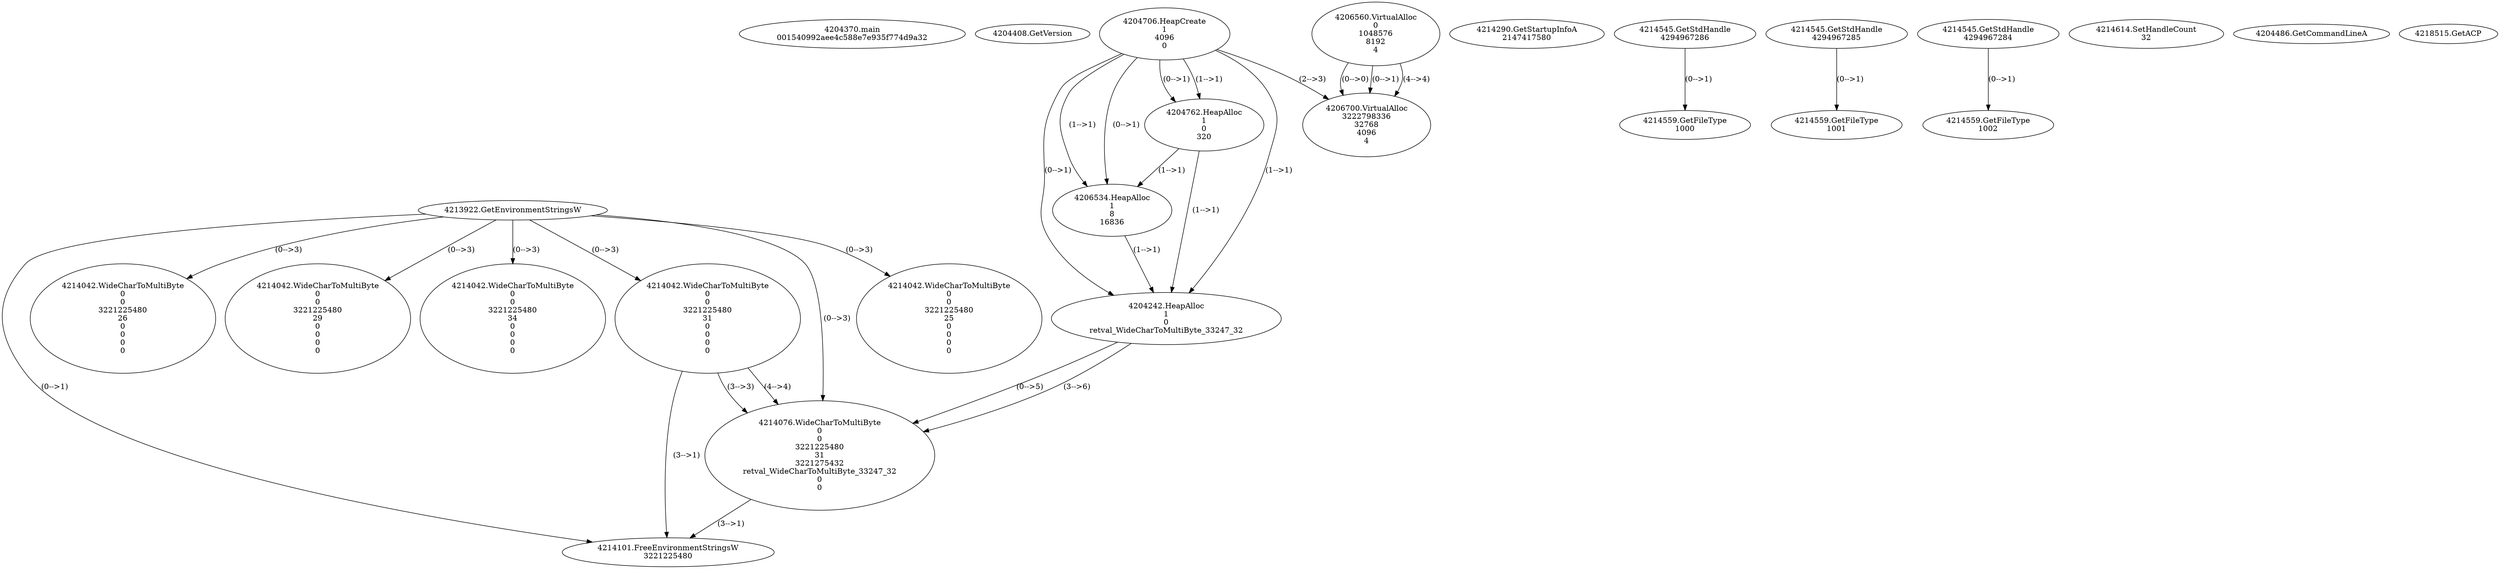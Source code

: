 // Global SCDG with merge call
digraph {
	0 [label="4204370.main
001540992aee4c588e7e935f774d9a32"]
	1 [label="4204408.GetVersion
"]
	2 [label="4204706.HeapCreate
1
4096
0"]
	3 [label="4204762.HeapAlloc
1
0
320"]
	2 -> 3 [label="(1-->1)"]
	2 -> 3 [label="(0-->1)"]
	4 [label="4206534.HeapAlloc
1
8
16836"]
	2 -> 4 [label="(1-->1)"]
	2 -> 4 [label="(0-->1)"]
	3 -> 4 [label="(1-->1)"]
	5 [label="4206560.VirtualAlloc
0
1048576
8192
4"]
	6 [label="4206700.VirtualAlloc
3222798336
32768
4096
4"]
	5 -> 6 [label="(0-->1)"]
	2 -> 6 [label="(2-->3)"]
	5 -> 6 [label="(4-->4)"]
	5 -> 6 [label="(0-->0)"]
	7 [label="4214290.GetStartupInfoA
2147417580"]
	8 [label="4214545.GetStdHandle
4294967286"]
	9 [label="4214559.GetFileType
1000"]
	8 -> 9 [label="(0-->1)"]
	10 [label="4214545.GetStdHandle
4294967285"]
	11 [label="4214559.GetFileType
1001"]
	10 -> 11 [label="(0-->1)"]
	12 [label="4214545.GetStdHandle
4294967284"]
	13 [label="4214559.GetFileType
1002"]
	12 -> 13 [label="(0-->1)"]
	14 [label="4214614.SetHandleCount
32"]
	15 [label="4204486.GetCommandLineA
"]
	16 [label="4213922.GetEnvironmentStringsW
"]
	17 [label="4214042.WideCharToMultiByte
0
0
3221225480
25
0
0
0
0"]
	16 -> 17 [label="(0-->3)"]
	18 [label="4214042.WideCharToMultiByte
0
0
3221225480
26
0
0
0
0"]
	16 -> 18 [label="(0-->3)"]
	19 [label="4214042.WideCharToMultiByte
0
0
3221225480
29
0
0
0
0"]
	16 -> 19 [label="(0-->3)"]
	20 [label="4214042.WideCharToMultiByte
0
0
3221225480
34
0
0
0
0"]
	16 -> 20 [label="(0-->3)"]
	21 [label="4214042.WideCharToMultiByte
0
0
3221225480
31
0
0
0
0"]
	16 -> 21 [label="(0-->3)"]
	22 [label="4204242.HeapAlloc
1
0
retval_WideCharToMultiByte_33247_32"]
	2 -> 22 [label="(1-->1)"]
	2 -> 22 [label="(0-->1)"]
	3 -> 22 [label="(1-->1)"]
	4 -> 22 [label="(1-->1)"]
	23 [label="4214076.WideCharToMultiByte
0
0
3221225480
31
3221275432
retval_WideCharToMultiByte_33247_32
0
0"]
	16 -> 23 [label="(0-->3)"]
	21 -> 23 [label="(3-->3)"]
	21 -> 23 [label="(4-->4)"]
	22 -> 23 [label="(0-->5)"]
	22 -> 23 [label="(3-->6)"]
	24 [label="4214101.FreeEnvironmentStringsW
3221225480"]
	16 -> 24 [label="(0-->1)"]
	21 -> 24 [label="(3-->1)"]
	23 -> 24 [label="(3-->1)"]
	25 [label="4218515.GetACP
"]
}
